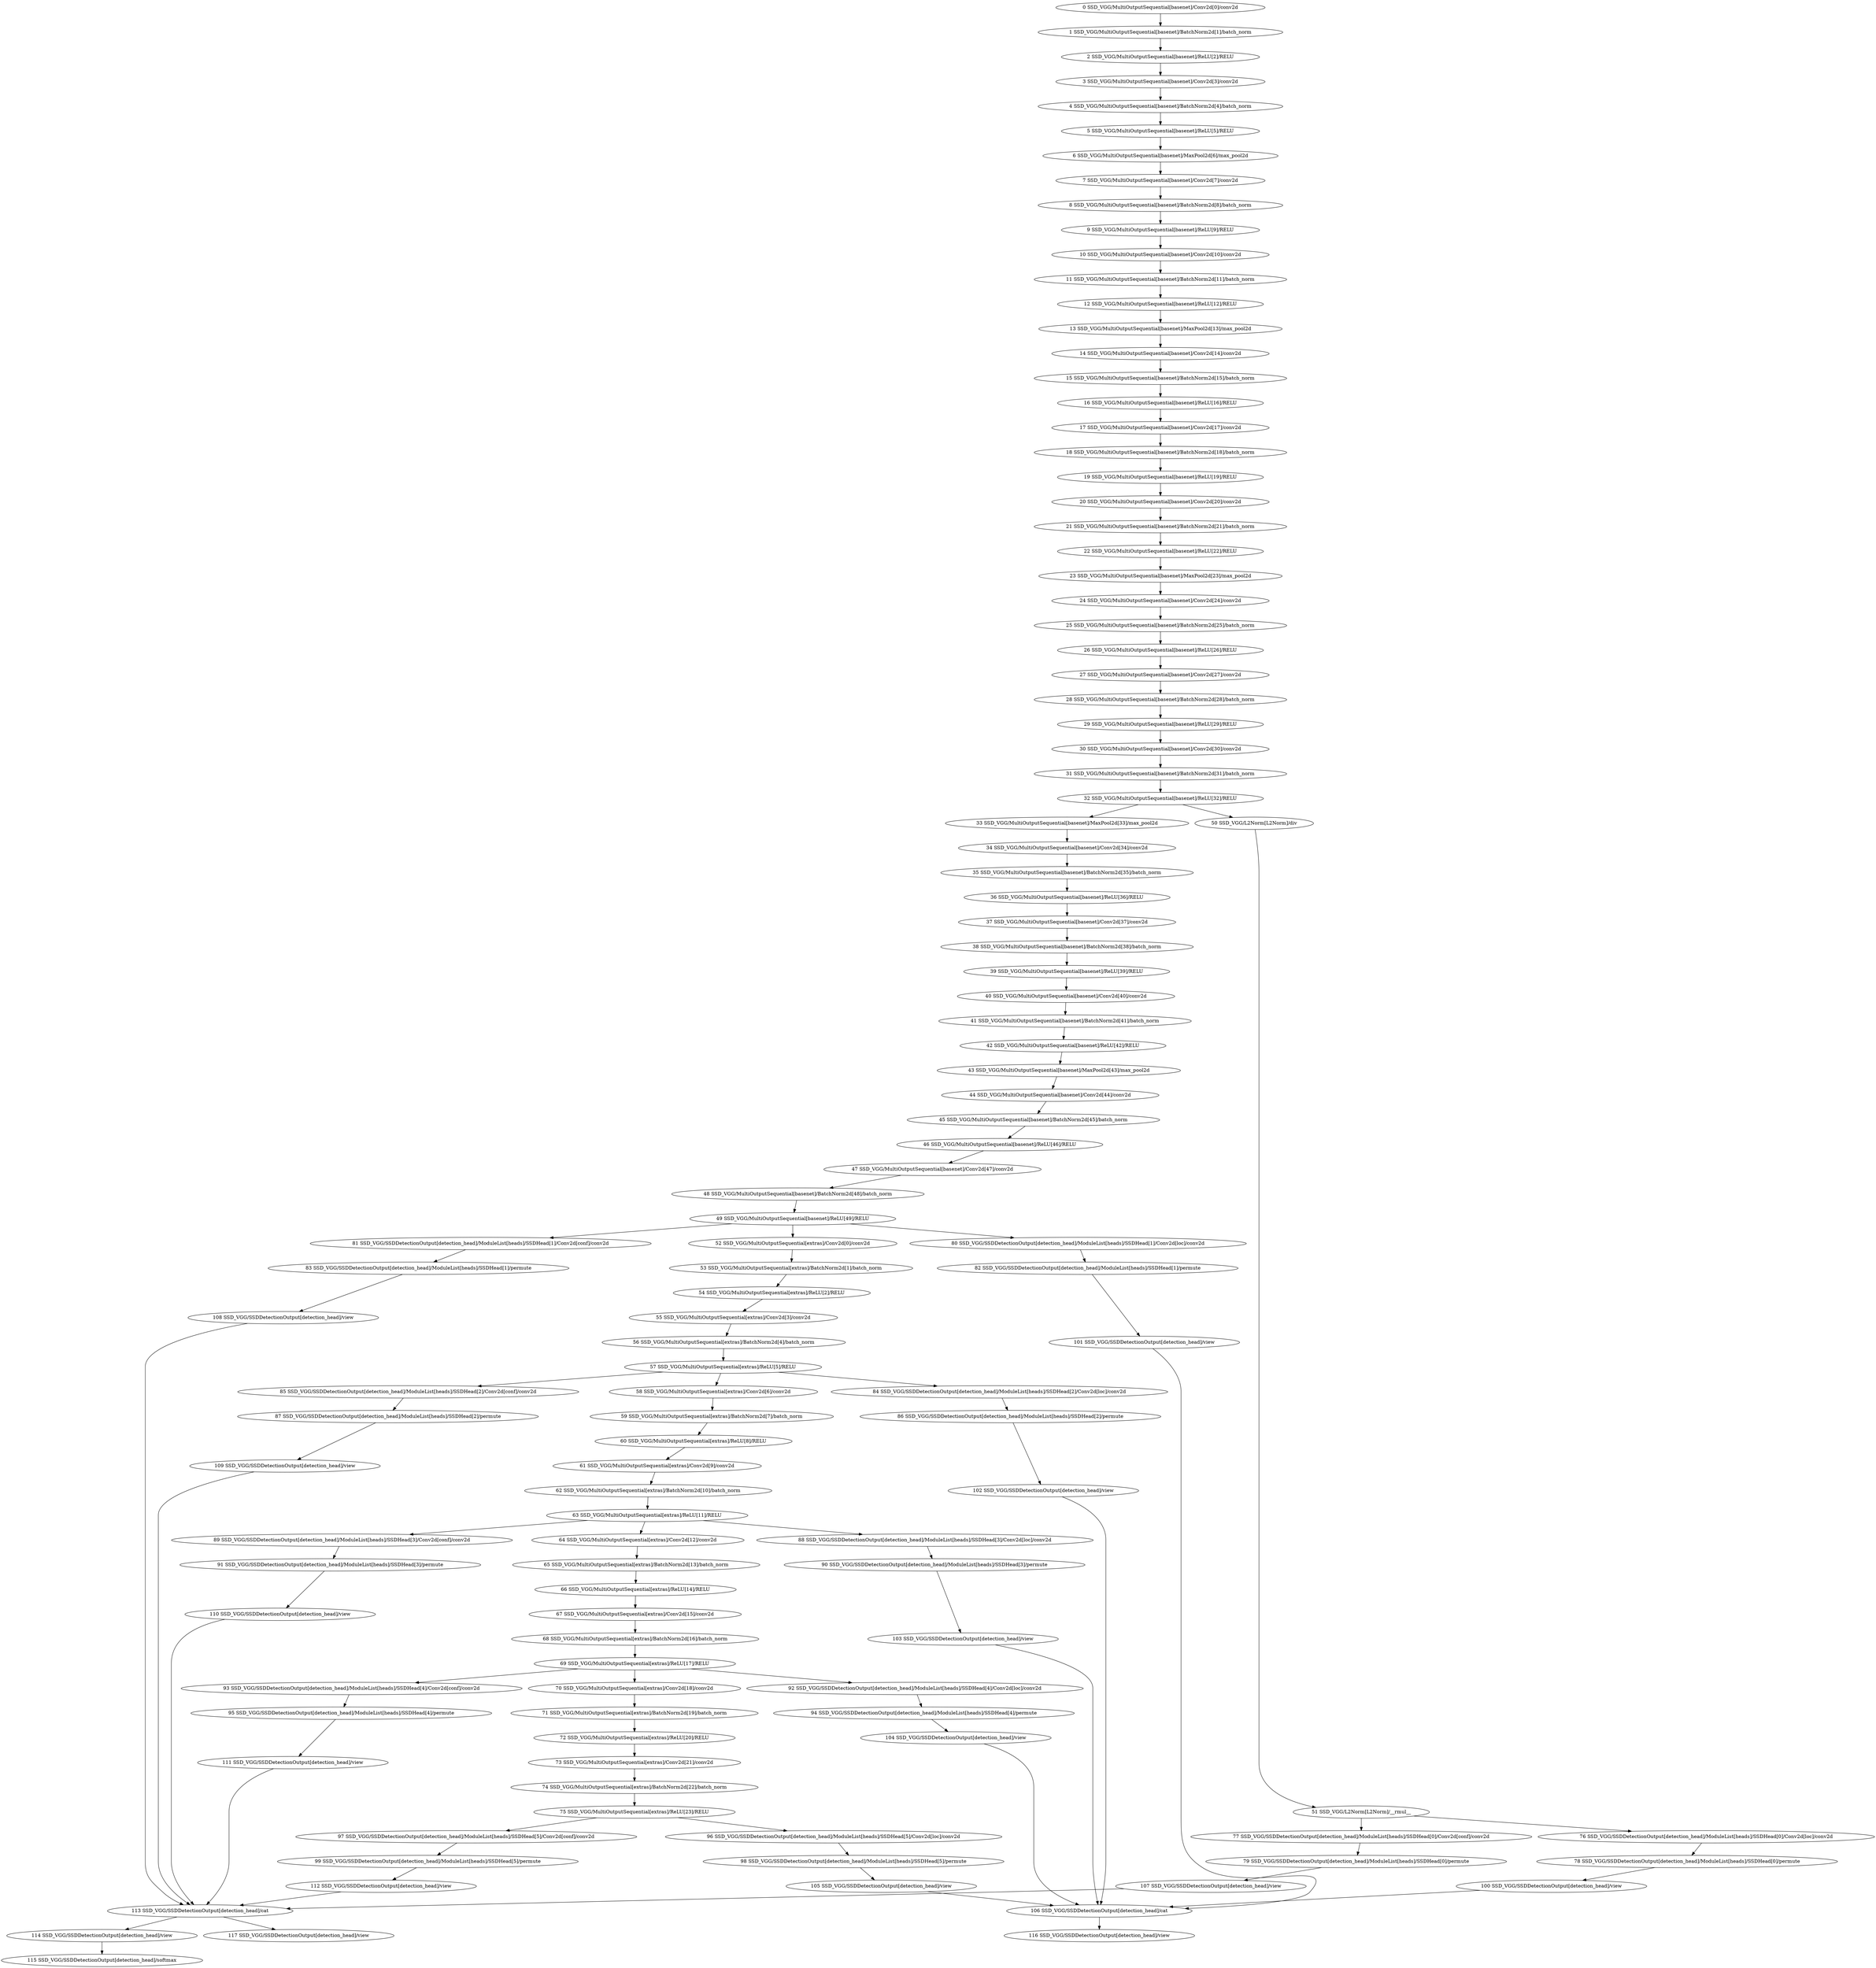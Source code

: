 strict digraph  {
"0 SSD_VGG/MultiOutputSequential[basenet]/Conv2d[0]/conv2d" [id=0, scope="SSD_VGG/MultiOutputSequential[basenet]/Conv2d[0]", type=conv2d];
"1 SSD_VGG/MultiOutputSequential[basenet]/BatchNorm2d[1]/batch_norm" [id=1, scope="SSD_VGG/MultiOutputSequential[basenet]/BatchNorm2d[1]", type=batch_norm];
"2 SSD_VGG/MultiOutputSequential[basenet]/ReLU[2]/RELU" [id=2, scope="SSD_VGG/MultiOutputSequential[basenet]/ReLU[2]", type=RELU];
"3 SSD_VGG/MultiOutputSequential[basenet]/Conv2d[3]/conv2d" [id=3, scope="SSD_VGG/MultiOutputSequential[basenet]/Conv2d[3]", type=conv2d];
"4 SSD_VGG/MultiOutputSequential[basenet]/BatchNorm2d[4]/batch_norm" [id=4, scope="SSD_VGG/MultiOutputSequential[basenet]/BatchNorm2d[4]", type=batch_norm];
"5 SSD_VGG/MultiOutputSequential[basenet]/ReLU[5]/RELU" [id=5, scope="SSD_VGG/MultiOutputSequential[basenet]/ReLU[5]", type=RELU];
"6 SSD_VGG/MultiOutputSequential[basenet]/MaxPool2d[6]/max_pool2d" [id=6, scope="SSD_VGG/MultiOutputSequential[basenet]/MaxPool2d[6]", type=max_pool2d];
"7 SSD_VGG/MultiOutputSequential[basenet]/Conv2d[7]/conv2d" [id=7, scope="SSD_VGG/MultiOutputSequential[basenet]/Conv2d[7]", type=conv2d];
"8 SSD_VGG/MultiOutputSequential[basenet]/BatchNorm2d[8]/batch_norm" [id=8, scope="SSD_VGG/MultiOutputSequential[basenet]/BatchNorm2d[8]", type=batch_norm];
"9 SSD_VGG/MultiOutputSequential[basenet]/ReLU[9]/RELU" [id=9, scope="SSD_VGG/MultiOutputSequential[basenet]/ReLU[9]", type=RELU];
"10 SSD_VGG/MultiOutputSequential[basenet]/Conv2d[10]/conv2d" [id=10, scope="SSD_VGG/MultiOutputSequential[basenet]/Conv2d[10]", type=conv2d];
"11 SSD_VGG/MultiOutputSequential[basenet]/BatchNorm2d[11]/batch_norm" [id=11, scope="SSD_VGG/MultiOutputSequential[basenet]/BatchNorm2d[11]", type=batch_norm];
"12 SSD_VGG/MultiOutputSequential[basenet]/ReLU[12]/RELU" [id=12, scope="SSD_VGG/MultiOutputSequential[basenet]/ReLU[12]", type=RELU];
"13 SSD_VGG/MultiOutputSequential[basenet]/MaxPool2d[13]/max_pool2d" [id=13, scope="SSD_VGG/MultiOutputSequential[basenet]/MaxPool2d[13]", type=max_pool2d];
"14 SSD_VGG/MultiOutputSequential[basenet]/Conv2d[14]/conv2d" [id=14, scope="SSD_VGG/MultiOutputSequential[basenet]/Conv2d[14]", type=conv2d];
"15 SSD_VGG/MultiOutputSequential[basenet]/BatchNorm2d[15]/batch_norm" [id=15, scope="SSD_VGG/MultiOutputSequential[basenet]/BatchNorm2d[15]", type=batch_norm];
"16 SSD_VGG/MultiOutputSequential[basenet]/ReLU[16]/RELU" [id=16, scope="SSD_VGG/MultiOutputSequential[basenet]/ReLU[16]", type=RELU];
"17 SSD_VGG/MultiOutputSequential[basenet]/Conv2d[17]/conv2d" [id=17, scope="SSD_VGG/MultiOutputSequential[basenet]/Conv2d[17]", type=conv2d];
"18 SSD_VGG/MultiOutputSequential[basenet]/BatchNorm2d[18]/batch_norm" [id=18, scope="SSD_VGG/MultiOutputSequential[basenet]/BatchNorm2d[18]", type=batch_norm];
"19 SSD_VGG/MultiOutputSequential[basenet]/ReLU[19]/RELU" [id=19, scope="SSD_VGG/MultiOutputSequential[basenet]/ReLU[19]", type=RELU];
"20 SSD_VGG/MultiOutputSequential[basenet]/Conv2d[20]/conv2d" [id=20, scope="SSD_VGG/MultiOutputSequential[basenet]/Conv2d[20]", type=conv2d];
"21 SSD_VGG/MultiOutputSequential[basenet]/BatchNorm2d[21]/batch_norm" [id=21, scope="SSD_VGG/MultiOutputSequential[basenet]/BatchNorm2d[21]", type=batch_norm];
"22 SSD_VGG/MultiOutputSequential[basenet]/ReLU[22]/RELU" [id=22, scope="SSD_VGG/MultiOutputSequential[basenet]/ReLU[22]", type=RELU];
"23 SSD_VGG/MultiOutputSequential[basenet]/MaxPool2d[23]/max_pool2d" [id=23, scope="SSD_VGG/MultiOutputSequential[basenet]/MaxPool2d[23]", type=max_pool2d];
"24 SSD_VGG/MultiOutputSequential[basenet]/Conv2d[24]/conv2d" [id=24, scope="SSD_VGG/MultiOutputSequential[basenet]/Conv2d[24]", type=conv2d];
"25 SSD_VGG/MultiOutputSequential[basenet]/BatchNorm2d[25]/batch_norm" [id=25, scope="SSD_VGG/MultiOutputSequential[basenet]/BatchNorm2d[25]", type=batch_norm];
"26 SSD_VGG/MultiOutputSequential[basenet]/ReLU[26]/RELU" [id=26, scope="SSD_VGG/MultiOutputSequential[basenet]/ReLU[26]", type=RELU];
"27 SSD_VGG/MultiOutputSequential[basenet]/Conv2d[27]/conv2d" [id=27, scope="SSD_VGG/MultiOutputSequential[basenet]/Conv2d[27]", type=conv2d];
"28 SSD_VGG/MultiOutputSequential[basenet]/BatchNorm2d[28]/batch_norm" [id=28, scope="SSD_VGG/MultiOutputSequential[basenet]/BatchNorm2d[28]", type=batch_norm];
"29 SSD_VGG/MultiOutputSequential[basenet]/ReLU[29]/RELU" [id=29, scope="SSD_VGG/MultiOutputSequential[basenet]/ReLU[29]", type=RELU];
"30 SSD_VGG/MultiOutputSequential[basenet]/Conv2d[30]/conv2d" [id=30, scope="SSD_VGG/MultiOutputSequential[basenet]/Conv2d[30]", type=conv2d];
"31 SSD_VGG/MultiOutputSequential[basenet]/BatchNorm2d[31]/batch_norm" [id=31, scope="SSD_VGG/MultiOutputSequential[basenet]/BatchNorm2d[31]", type=batch_norm];
"32 SSD_VGG/MultiOutputSequential[basenet]/ReLU[32]/RELU" [id=32, scope="SSD_VGG/MultiOutputSequential[basenet]/ReLU[32]", type=RELU];
"33 SSD_VGG/MultiOutputSequential[basenet]/MaxPool2d[33]/max_pool2d" [id=33, scope="SSD_VGG/MultiOutputSequential[basenet]/MaxPool2d[33]", type=max_pool2d];
"34 SSD_VGG/MultiOutputSequential[basenet]/Conv2d[34]/conv2d" [id=34, scope="SSD_VGG/MultiOutputSequential[basenet]/Conv2d[34]", type=conv2d];
"35 SSD_VGG/MultiOutputSequential[basenet]/BatchNorm2d[35]/batch_norm" [id=35, scope="SSD_VGG/MultiOutputSequential[basenet]/BatchNorm2d[35]", type=batch_norm];
"36 SSD_VGG/MultiOutputSequential[basenet]/ReLU[36]/RELU" [id=36, scope="SSD_VGG/MultiOutputSequential[basenet]/ReLU[36]", type=RELU];
"37 SSD_VGG/MultiOutputSequential[basenet]/Conv2d[37]/conv2d" [id=37, scope="SSD_VGG/MultiOutputSequential[basenet]/Conv2d[37]", type=conv2d];
"38 SSD_VGG/MultiOutputSequential[basenet]/BatchNorm2d[38]/batch_norm" [id=38, scope="SSD_VGG/MultiOutputSequential[basenet]/BatchNorm2d[38]", type=batch_norm];
"39 SSD_VGG/MultiOutputSequential[basenet]/ReLU[39]/RELU" [id=39, scope="SSD_VGG/MultiOutputSequential[basenet]/ReLU[39]", type=RELU];
"40 SSD_VGG/MultiOutputSequential[basenet]/Conv2d[40]/conv2d" [id=40, scope="SSD_VGG/MultiOutputSequential[basenet]/Conv2d[40]", type=conv2d];
"41 SSD_VGG/MultiOutputSequential[basenet]/BatchNorm2d[41]/batch_norm" [id=41, scope="SSD_VGG/MultiOutputSequential[basenet]/BatchNorm2d[41]", type=batch_norm];
"42 SSD_VGG/MultiOutputSequential[basenet]/ReLU[42]/RELU" [id=42, scope="SSD_VGG/MultiOutputSequential[basenet]/ReLU[42]", type=RELU];
"43 SSD_VGG/MultiOutputSequential[basenet]/MaxPool2d[43]/max_pool2d" [id=43, scope="SSD_VGG/MultiOutputSequential[basenet]/MaxPool2d[43]", type=max_pool2d];
"44 SSD_VGG/MultiOutputSequential[basenet]/Conv2d[44]/conv2d" [id=44, scope="SSD_VGG/MultiOutputSequential[basenet]/Conv2d[44]", type=conv2d];
"45 SSD_VGG/MultiOutputSequential[basenet]/BatchNorm2d[45]/batch_norm" [id=45, scope="SSD_VGG/MultiOutputSequential[basenet]/BatchNorm2d[45]", type=batch_norm];
"46 SSD_VGG/MultiOutputSequential[basenet]/ReLU[46]/RELU" [id=46, scope="SSD_VGG/MultiOutputSequential[basenet]/ReLU[46]", type=RELU];
"47 SSD_VGG/MultiOutputSequential[basenet]/Conv2d[47]/conv2d" [id=47, scope="SSD_VGG/MultiOutputSequential[basenet]/Conv2d[47]", type=conv2d];
"48 SSD_VGG/MultiOutputSequential[basenet]/BatchNorm2d[48]/batch_norm" [id=48, scope="SSD_VGG/MultiOutputSequential[basenet]/BatchNorm2d[48]", type=batch_norm];
"49 SSD_VGG/MultiOutputSequential[basenet]/ReLU[49]/RELU" [id=49, scope="SSD_VGG/MultiOutputSequential[basenet]/ReLU[49]", type=RELU];
"50 SSD_VGG/L2Norm[L2Norm]/div" [id=50, scope="SSD_VGG/L2Norm[L2Norm]", type=div];
"51 SSD_VGG/L2Norm[L2Norm]/__rmul__" [id=51, scope="SSD_VGG/L2Norm[L2Norm]", type=__rmul__];
"52 SSD_VGG/MultiOutputSequential[extras]/Conv2d[0]/conv2d" [id=52, scope="SSD_VGG/MultiOutputSequential[extras]/Conv2d[0]", type=conv2d];
"53 SSD_VGG/MultiOutputSequential[extras]/BatchNorm2d[1]/batch_norm" [id=53, scope="SSD_VGG/MultiOutputSequential[extras]/BatchNorm2d[1]", type=batch_norm];
"54 SSD_VGG/MultiOutputSequential[extras]/ReLU[2]/RELU" [id=54, scope="SSD_VGG/MultiOutputSequential[extras]/ReLU[2]", type=RELU];
"55 SSD_VGG/MultiOutputSequential[extras]/Conv2d[3]/conv2d" [id=55, scope="SSD_VGG/MultiOutputSequential[extras]/Conv2d[3]", type=conv2d];
"56 SSD_VGG/MultiOutputSequential[extras]/BatchNorm2d[4]/batch_norm" [id=56, scope="SSD_VGG/MultiOutputSequential[extras]/BatchNorm2d[4]", type=batch_norm];
"57 SSD_VGG/MultiOutputSequential[extras]/ReLU[5]/RELU" [id=57, scope="SSD_VGG/MultiOutputSequential[extras]/ReLU[5]", type=RELU];
"58 SSD_VGG/MultiOutputSequential[extras]/Conv2d[6]/conv2d" [id=58, scope="SSD_VGG/MultiOutputSequential[extras]/Conv2d[6]", type=conv2d];
"59 SSD_VGG/MultiOutputSequential[extras]/BatchNorm2d[7]/batch_norm" [id=59, scope="SSD_VGG/MultiOutputSequential[extras]/BatchNorm2d[7]", type=batch_norm];
"60 SSD_VGG/MultiOutputSequential[extras]/ReLU[8]/RELU" [id=60, scope="SSD_VGG/MultiOutputSequential[extras]/ReLU[8]", type=RELU];
"61 SSD_VGG/MultiOutputSequential[extras]/Conv2d[9]/conv2d" [id=61, scope="SSD_VGG/MultiOutputSequential[extras]/Conv2d[9]", type=conv2d];
"62 SSD_VGG/MultiOutputSequential[extras]/BatchNorm2d[10]/batch_norm" [id=62, scope="SSD_VGG/MultiOutputSequential[extras]/BatchNorm2d[10]", type=batch_norm];
"63 SSD_VGG/MultiOutputSequential[extras]/ReLU[11]/RELU" [id=63, scope="SSD_VGG/MultiOutputSequential[extras]/ReLU[11]", type=RELU];
"64 SSD_VGG/MultiOutputSequential[extras]/Conv2d[12]/conv2d" [id=64, scope="SSD_VGG/MultiOutputSequential[extras]/Conv2d[12]", type=conv2d];
"65 SSD_VGG/MultiOutputSequential[extras]/BatchNorm2d[13]/batch_norm" [id=65, scope="SSD_VGG/MultiOutputSequential[extras]/BatchNorm2d[13]", type=batch_norm];
"66 SSD_VGG/MultiOutputSequential[extras]/ReLU[14]/RELU" [id=66, scope="SSD_VGG/MultiOutputSequential[extras]/ReLU[14]", type=RELU];
"67 SSD_VGG/MultiOutputSequential[extras]/Conv2d[15]/conv2d" [id=67, scope="SSD_VGG/MultiOutputSequential[extras]/Conv2d[15]", type=conv2d];
"68 SSD_VGG/MultiOutputSequential[extras]/BatchNorm2d[16]/batch_norm" [id=68, scope="SSD_VGG/MultiOutputSequential[extras]/BatchNorm2d[16]", type=batch_norm];
"69 SSD_VGG/MultiOutputSequential[extras]/ReLU[17]/RELU" [id=69, scope="SSD_VGG/MultiOutputSequential[extras]/ReLU[17]", type=RELU];
"70 SSD_VGG/MultiOutputSequential[extras]/Conv2d[18]/conv2d" [id=70, scope="SSD_VGG/MultiOutputSequential[extras]/Conv2d[18]", type=conv2d];
"71 SSD_VGG/MultiOutputSequential[extras]/BatchNorm2d[19]/batch_norm" [id=71, scope="SSD_VGG/MultiOutputSequential[extras]/BatchNorm2d[19]", type=batch_norm];
"72 SSD_VGG/MultiOutputSequential[extras]/ReLU[20]/RELU" [id=72, scope="SSD_VGG/MultiOutputSequential[extras]/ReLU[20]", type=RELU];
"73 SSD_VGG/MultiOutputSequential[extras]/Conv2d[21]/conv2d" [id=73, scope="SSD_VGG/MultiOutputSequential[extras]/Conv2d[21]", type=conv2d];
"74 SSD_VGG/MultiOutputSequential[extras]/BatchNorm2d[22]/batch_norm" [id=74, scope="SSD_VGG/MultiOutputSequential[extras]/BatchNorm2d[22]", type=batch_norm];
"75 SSD_VGG/MultiOutputSequential[extras]/ReLU[23]/RELU" [id=75, scope="SSD_VGG/MultiOutputSequential[extras]/ReLU[23]", type=RELU];
"76 SSD_VGG/SSDDetectionOutput[detection_head]/ModuleList[heads]/SSDHead[0]/Conv2d[loc]/conv2d" [id=76, scope="SSD_VGG/SSDDetectionOutput[detection_head]/ModuleList[heads]/SSDHead[0]/Conv2d[loc]", type=conv2d];
"77 SSD_VGG/SSDDetectionOutput[detection_head]/ModuleList[heads]/SSDHead[0]/Conv2d[conf]/conv2d" [id=77, scope="SSD_VGG/SSDDetectionOutput[detection_head]/ModuleList[heads]/SSDHead[0]/Conv2d[conf]", type=conv2d];
"78 SSD_VGG/SSDDetectionOutput[detection_head]/ModuleList[heads]/SSDHead[0]/permute" [id=78, scope="SSD_VGG/SSDDetectionOutput[detection_head]/ModuleList[heads]/SSDHead[0]", type=permute];
"79 SSD_VGG/SSDDetectionOutput[detection_head]/ModuleList[heads]/SSDHead[0]/permute" [id=79, scope="SSD_VGG/SSDDetectionOutput[detection_head]/ModuleList[heads]/SSDHead[0]", type=permute];
"80 SSD_VGG/SSDDetectionOutput[detection_head]/ModuleList[heads]/SSDHead[1]/Conv2d[loc]/conv2d" [id=80, scope="SSD_VGG/SSDDetectionOutput[detection_head]/ModuleList[heads]/SSDHead[1]/Conv2d[loc]", type=conv2d];
"81 SSD_VGG/SSDDetectionOutput[detection_head]/ModuleList[heads]/SSDHead[1]/Conv2d[conf]/conv2d" [id=81, scope="SSD_VGG/SSDDetectionOutput[detection_head]/ModuleList[heads]/SSDHead[1]/Conv2d[conf]", type=conv2d];
"82 SSD_VGG/SSDDetectionOutput[detection_head]/ModuleList[heads]/SSDHead[1]/permute" [id=82, scope="SSD_VGG/SSDDetectionOutput[detection_head]/ModuleList[heads]/SSDHead[1]", type=permute];
"83 SSD_VGG/SSDDetectionOutput[detection_head]/ModuleList[heads]/SSDHead[1]/permute" [id=83, scope="SSD_VGG/SSDDetectionOutput[detection_head]/ModuleList[heads]/SSDHead[1]", type=permute];
"84 SSD_VGG/SSDDetectionOutput[detection_head]/ModuleList[heads]/SSDHead[2]/Conv2d[loc]/conv2d" [id=84, scope="SSD_VGG/SSDDetectionOutput[detection_head]/ModuleList[heads]/SSDHead[2]/Conv2d[loc]", type=conv2d];
"85 SSD_VGG/SSDDetectionOutput[detection_head]/ModuleList[heads]/SSDHead[2]/Conv2d[conf]/conv2d" [id=85, scope="SSD_VGG/SSDDetectionOutput[detection_head]/ModuleList[heads]/SSDHead[2]/Conv2d[conf]", type=conv2d];
"86 SSD_VGG/SSDDetectionOutput[detection_head]/ModuleList[heads]/SSDHead[2]/permute" [id=86, scope="SSD_VGG/SSDDetectionOutput[detection_head]/ModuleList[heads]/SSDHead[2]", type=permute];
"87 SSD_VGG/SSDDetectionOutput[detection_head]/ModuleList[heads]/SSDHead[2]/permute" [id=87, scope="SSD_VGG/SSDDetectionOutput[detection_head]/ModuleList[heads]/SSDHead[2]", type=permute];
"88 SSD_VGG/SSDDetectionOutput[detection_head]/ModuleList[heads]/SSDHead[3]/Conv2d[loc]/conv2d" [id=88, scope="SSD_VGG/SSDDetectionOutput[detection_head]/ModuleList[heads]/SSDHead[3]/Conv2d[loc]", type=conv2d];
"89 SSD_VGG/SSDDetectionOutput[detection_head]/ModuleList[heads]/SSDHead[3]/Conv2d[conf]/conv2d" [id=89, scope="SSD_VGG/SSDDetectionOutput[detection_head]/ModuleList[heads]/SSDHead[3]/Conv2d[conf]", type=conv2d];
"90 SSD_VGG/SSDDetectionOutput[detection_head]/ModuleList[heads]/SSDHead[3]/permute" [id=90, scope="SSD_VGG/SSDDetectionOutput[detection_head]/ModuleList[heads]/SSDHead[3]", type=permute];
"91 SSD_VGG/SSDDetectionOutput[detection_head]/ModuleList[heads]/SSDHead[3]/permute" [id=91, scope="SSD_VGG/SSDDetectionOutput[detection_head]/ModuleList[heads]/SSDHead[3]", type=permute];
"92 SSD_VGG/SSDDetectionOutput[detection_head]/ModuleList[heads]/SSDHead[4]/Conv2d[loc]/conv2d" [id=92, scope="SSD_VGG/SSDDetectionOutput[detection_head]/ModuleList[heads]/SSDHead[4]/Conv2d[loc]", type=conv2d];
"93 SSD_VGG/SSDDetectionOutput[detection_head]/ModuleList[heads]/SSDHead[4]/Conv2d[conf]/conv2d" [id=93, scope="SSD_VGG/SSDDetectionOutput[detection_head]/ModuleList[heads]/SSDHead[4]/Conv2d[conf]", type=conv2d];
"94 SSD_VGG/SSDDetectionOutput[detection_head]/ModuleList[heads]/SSDHead[4]/permute" [id=94, scope="SSD_VGG/SSDDetectionOutput[detection_head]/ModuleList[heads]/SSDHead[4]", type=permute];
"95 SSD_VGG/SSDDetectionOutput[detection_head]/ModuleList[heads]/SSDHead[4]/permute" [id=95, scope="SSD_VGG/SSDDetectionOutput[detection_head]/ModuleList[heads]/SSDHead[4]", type=permute];
"96 SSD_VGG/SSDDetectionOutput[detection_head]/ModuleList[heads]/SSDHead[5]/Conv2d[loc]/conv2d" [id=96, scope="SSD_VGG/SSDDetectionOutput[detection_head]/ModuleList[heads]/SSDHead[5]/Conv2d[loc]", type=conv2d];
"97 SSD_VGG/SSDDetectionOutput[detection_head]/ModuleList[heads]/SSDHead[5]/Conv2d[conf]/conv2d" [id=97, scope="SSD_VGG/SSDDetectionOutput[detection_head]/ModuleList[heads]/SSDHead[5]/Conv2d[conf]", type=conv2d];
"98 SSD_VGG/SSDDetectionOutput[detection_head]/ModuleList[heads]/SSDHead[5]/permute" [id=98, scope="SSD_VGG/SSDDetectionOutput[detection_head]/ModuleList[heads]/SSDHead[5]", type=permute];
"99 SSD_VGG/SSDDetectionOutput[detection_head]/ModuleList[heads]/SSDHead[5]/permute" [id=99, scope="SSD_VGG/SSDDetectionOutput[detection_head]/ModuleList[heads]/SSDHead[5]", type=permute];
"100 SSD_VGG/SSDDetectionOutput[detection_head]/view" [id=100, scope="SSD_VGG/SSDDetectionOutput[detection_head]", type=view];
"101 SSD_VGG/SSDDetectionOutput[detection_head]/view" [id=101, scope="SSD_VGG/SSDDetectionOutput[detection_head]", type=view];
"102 SSD_VGG/SSDDetectionOutput[detection_head]/view" [id=102, scope="SSD_VGG/SSDDetectionOutput[detection_head]", type=view];
"103 SSD_VGG/SSDDetectionOutput[detection_head]/view" [id=103, scope="SSD_VGG/SSDDetectionOutput[detection_head]", type=view];
"104 SSD_VGG/SSDDetectionOutput[detection_head]/view" [id=104, scope="SSD_VGG/SSDDetectionOutput[detection_head]", type=view];
"105 SSD_VGG/SSDDetectionOutput[detection_head]/view" [id=105, scope="SSD_VGG/SSDDetectionOutput[detection_head]", type=view];
"106 SSD_VGG/SSDDetectionOutput[detection_head]/cat" [id=106, scope="SSD_VGG/SSDDetectionOutput[detection_head]", type=cat];
"107 SSD_VGG/SSDDetectionOutput[detection_head]/view" [id=107, scope="SSD_VGG/SSDDetectionOutput[detection_head]", type=view];
"108 SSD_VGG/SSDDetectionOutput[detection_head]/view" [id=108, scope="SSD_VGG/SSDDetectionOutput[detection_head]", type=view];
"109 SSD_VGG/SSDDetectionOutput[detection_head]/view" [id=109, scope="SSD_VGG/SSDDetectionOutput[detection_head]", type=view];
"110 SSD_VGG/SSDDetectionOutput[detection_head]/view" [id=110, scope="SSD_VGG/SSDDetectionOutput[detection_head]", type=view];
"111 SSD_VGG/SSDDetectionOutput[detection_head]/view" [id=111, scope="SSD_VGG/SSDDetectionOutput[detection_head]", type=view];
"112 SSD_VGG/SSDDetectionOutput[detection_head]/view" [id=112, scope="SSD_VGG/SSDDetectionOutput[detection_head]", type=view];
"113 SSD_VGG/SSDDetectionOutput[detection_head]/cat" [id=113, scope="SSD_VGG/SSDDetectionOutput[detection_head]", type=cat];
"114 SSD_VGG/SSDDetectionOutput[detection_head]/view" [id=114, scope="SSD_VGG/SSDDetectionOutput[detection_head]", type=view];
"115 SSD_VGG/SSDDetectionOutput[detection_head]/softmax" [id=115, scope="SSD_VGG/SSDDetectionOutput[detection_head]", type=softmax];
"116 SSD_VGG/SSDDetectionOutput[detection_head]/view" [id=116, scope="SSD_VGG/SSDDetectionOutput[detection_head]", type=view];
"117 SSD_VGG/SSDDetectionOutput[detection_head]/view" [id=117, scope="SSD_VGG/SSDDetectionOutput[detection_head]", type=view];
"0 SSD_VGG/MultiOutputSequential[basenet]/Conv2d[0]/conv2d" -> "1 SSD_VGG/MultiOutputSequential[basenet]/BatchNorm2d[1]/batch_norm";
"1 SSD_VGG/MultiOutputSequential[basenet]/BatchNorm2d[1]/batch_norm" -> "2 SSD_VGG/MultiOutputSequential[basenet]/ReLU[2]/RELU";
"2 SSD_VGG/MultiOutputSequential[basenet]/ReLU[2]/RELU" -> "3 SSD_VGG/MultiOutputSequential[basenet]/Conv2d[3]/conv2d";
"3 SSD_VGG/MultiOutputSequential[basenet]/Conv2d[3]/conv2d" -> "4 SSD_VGG/MultiOutputSequential[basenet]/BatchNorm2d[4]/batch_norm";
"4 SSD_VGG/MultiOutputSequential[basenet]/BatchNorm2d[4]/batch_norm" -> "5 SSD_VGG/MultiOutputSequential[basenet]/ReLU[5]/RELU";
"5 SSD_VGG/MultiOutputSequential[basenet]/ReLU[5]/RELU" -> "6 SSD_VGG/MultiOutputSequential[basenet]/MaxPool2d[6]/max_pool2d";
"6 SSD_VGG/MultiOutputSequential[basenet]/MaxPool2d[6]/max_pool2d" -> "7 SSD_VGG/MultiOutputSequential[basenet]/Conv2d[7]/conv2d";
"7 SSD_VGG/MultiOutputSequential[basenet]/Conv2d[7]/conv2d" -> "8 SSD_VGG/MultiOutputSequential[basenet]/BatchNorm2d[8]/batch_norm";
"8 SSD_VGG/MultiOutputSequential[basenet]/BatchNorm2d[8]/batch_norm" -> "9 SSD_VGG/MultiOutputSequential[basenet]/ReLU[9]/RELU";
"9 SSD_VGG/MultiOutputSequential[basenet]/ReLU[9]/RELU" -> "10 SSD_VGG/MultiOutputSequential[basenet]/Conv2d[10]/conv2d";
"10 SSD_VGG/MultiOutputSequential[basenet]/Conv2d[10]/conv2d" -> "11 SSD_VGG/MultiOutputSequential[basenet]/BatchNorm2d[11]/batch_norm";
"11 SSD_VGG/MultiOutputSequential[basenet]/BatchNorm2d[11]/batch_norm" -> "12 SSD_VGG/MultiOutputSequential[basenet]/ReLU[12]/RELU";
"12 SSD_VGG/MultiOutputSequential[basenet]/ReLU[12]/RELU" -> "13 SSD_VGG/MultiOutputSequential[basenet]/MaxPool2d[13]/max_pool2d";
"13 SSD_VGG/MultiOutputSequential[basenet]/MaxPool2d[13]/max_pool2d" -> "14 SSD_VGG/MultiOutputSequential[basenet]/Conv2d[14]/conv2d";
"14 SSD_VGG/MultiOutputSequential[basenet]/Conv2d[14]/conv2d" -> "15 SSD_VGG/MultiOutputSequential[basenet]/BatchNorm2d[15]/batch_norm";
"15 SSD_VGG/MultiOutputSequential[basenet]/BatchNorm2d[15]/batch_norm" -> "16 SSD_VGG/MultiOutputSequential[basenet]/ReLU[16]/RELU";
"16 SSD_VGG/MultiOutputSequential[basenet]/ReLU[16]/RELU" -> "17 SSD_VGG/MultiOutputSequential[basenet]/Conv2d[17]/conv2d";
"17 SSD_VGG/MultiOutputSequential[basenet]/Conv2d[17]/conv2d" -> "18 SSD_VGG/MultiOutputSequential[basenet]/BatchNorm2d[18]/batch_norm";
"18 SSD_VGG/MultiOutputSequential[basenet]/BatchNorm2d[18]/batch_norm" -> "19 SSD_VGG/MultiOutputSequential[basenet]/ReLU[19]/RELU";
"19 SSD_VGG/MultiOutputSequential[basenet]/ReLU[19]/RELU" -> "20 SSD_VGG/MultiOutputSequential[basenet]/Conv2d[20]/conv2d";
"20 SSD_VGG/MultiOutputSequential[basenet]/Conv2d[20]/conv2d" -> "21 SSD_VGG/MultiOutputSequential[basenet]/BatchNorm2d[21]/batch_norm";
"21 SSD_VGG/MultiOutputSequential[basenet]/BatchNorm2d[21]/batch_norm" -> "22 SSD_VGG/MultiOutputSequential[basenet]/ReLU[22]/RELU";
"22 SSD_VGG/MultiOutputSequential[basenet]/ReLU[22]/RELU" -> "23 SSD_VGG/MultiOutputSequential[basenet]/MaxPool2d[23]/max_pool2d";
"23 SSD_VGG/MultiOutputSequential[basenet]/MaxPool2d[23]/max_pool2d" -> "24 SSD_VGG/MultiOutputSequential[basenet]/Conv2d[24]/conv2d";
"24 SSD_VGG/MultiOutputSequential[basenet]/Conv2d[24]/conv2d" -> "25 SSD_VGG/MultiOutputSequential[basenet]/BatchNorm2d[25]/batch_norm";
"25 SSD_VGG/MultiOutputSequential[basenet]/BatchNorm2d[25]/batch_norm" -> "26 SSD_VGG/MultiOutputSequential[basenet]/ReLU[26]/RELU";
"26 SSD_VGG/MultiOutputSequential[basenet]/ReLU[26]/RELU" -> "27 SSD_VGG/MultiOutputSequential[basenet]/Conv2d[27]/conv2d";
"27 SSD_VGG/MultiOutputSequential[basenet]/Conv2d[27]/conv2d" -> "28 SSD_VGG/MultiOutputSequential[basenet]/BatchNorm2d[28]/batch_norm";
"28 SSD_VGG/MultiOutputSequential[basenet]/BatchNorm2d[28]/batch_norm" -> "29 SSD_VGG/MultiOutputSequential[basenet]/ReLU[29]/RELU";
"29 SSD_VGG/MultiOutputSequential[basenet]/ReLU[29]/RELU" -> "30 SSD_VGG/MultiOutputSequential[basenet]/Conv2d[30]/conv2d";
"30 SSD_VGG/MultiOutputSequential[basenet]/Conv2d[30]/conv2d" -> "31 SSD_VGG/MultiOutputSequential[basenet]/BatchNorm2d[31]/batch_norm";
"31 SSD_VGG/MultiOutputSequential[basenet]/BatchNorm2d[31]/batch_norm" -> "32 SSD_VGG/MultiOutputSequential[basenet]/ReLU[32]/RELU";
"32 SSD_VGG/MultiOutputSequential[basenet]/ReLU[32]/RELU" -> "33 SSD_VGG/MultiOutputSequential[basenet]/MaxPool2d[33]/max_pool2d";
"32 SSD_VGG/MultiOutputSequential[basenet]/ReLU[32]/RELU" -> "50 SSD_VGG/L2Norm[L2Norm]/div";
"33 SSD_VGG/MultiOutputSequential[basenet]/MaxPool2d[33]/max_pool2d" -> "34 SSD_VGG/MultiOutputSequential[basenet]/Conv2d[34]/conv2d";
"34 SSD_VGG/MultiOutputSequential[basenet]/Conv2d[34]/conv2d" -> "35 SSD_VGG/MultiOutputSequential[basenet]/BatchNorm2d[35]/batch_norm";
"35 SSD_VGG/MultiOutputSequential[basenet]/BatchNorm2d[35]/batch_norm" -> "36 SSD_VGG/MultiOutputSequential[basenet]/ReLU[36]/RELU";
"36 SSD_VGG/MultiOutputSequential[basenet]/ReLU[36]/RELU" -> "37 SSD_VGG/MultiOutputSequential[basenet]/Conv2d[37]/conv2d";
"37 SSD_VGG/MultiOutputSequential[basenet]/Conv2d[37]/conv2d" -> "38 SSD_VGG/MultiOutputSequential[basenet]/BatchNorm2d[38]/batch_norm";
"38 SSD_VGG/MultiOutputSequential[basenet]/BatchNorm2d[38]/batch_norm" -> "39 SSD_VGG/MultiOutputSequential[basenet]/ReLU[39]/RELU";
"39 SSD_VGG/MultiOutputSequential[basenet]/ReLU[39]/RELU" -> "40 SSD_VGG/MultiOutputSequential[basenet]/Conv2d[40]/conv2d";
"40 SSD_VGG/MultiOutputSequential[basenet]/Conv2d[40]/conv2d" -> "41 SSD_VGG/MultiOutputSequential[basenet]/BatchNorm2d[41]/batch_norm";
"41 SSD_VGG/MultiOutputSequential[basenet]/BatchNorm2d[41]/batch_norm" -> "42 SSD_VGG/MultiOutputSequential[basenet]/ReLU[42]/RELU";
"42 SSD_VGG/MultiOutputSequential[basenet]/ReLU[42]/RELU" -> "43 SSD_VGG/MultiOutputSequential[basenet]/MaxPool2d[43]/max_pool2d";
"43 SSD_VGG/MultiOutputSequential[basenet]/MaxPool2d[43]/max_pool2d" -> "44 SSD_VGG/MultiOutputSequential[basenet]/Conv2d[44]/conv2d";
"44 SSD_VGG/MultiOutputSequential[basenet]/Conv2d[44]/conv2d" -> "45 SSD_VGG/MultiOutputSequential[basenet]/BatchNorm2d[45]/batch_norm";
"45 SSD_VGG/MultiOutputSequential[basenet]/BatchNorm2d[45]/batch_norm" -> "46 SSD_VGG/MultiOutputSequential[basenet]/ReLU[46]/RELU";
"46 SSD_VGG/MultiOutputSequential[basenet]/ReLU[46]/RELU" -> "47 SSD_VGG/MultiOutputSequential[basenet]/Conv2d[47]/conv2d";
"47 SSD_VGG/MultiOutputSequential[basenet]/Conv2d[47]/conv2d" -> "48 SSD_VGG/MultiOutputSequential[basenet]/BatchNorm2d[48]/batch_norm";
"48 SSD_VGG/MultiOutputSequential[basenet]/BatchNorm2d[48]/batch_norm" -> "49 SSD_VGG/MultiOutputSequential[basenet]/ReLU[49]/RELU";
"49 SSD_VGG/MultiOutputSequential[basenet]/ReLU[49]/RELU" -> "52 SSD_VGG/MultiOutputSequential[extras]/Conv2d[0]/conv2d";
"49 SSD_VGG/MultiOutputSequential[basenet]/ReLU[49]/RELU" -> "80 SSD_VGG/SSDDetectionOutput[detection_head]/ModuleList[heads]/SSDHead[1]/Conv2d[loc]/conv2d";
"49 SSD_VGG/MultiOutputSequential[basenet]/ReLU[49]/RELU" -> "81 SSD_VGG/SSDDetectionOutput[detection_head]/ModuleList[heads]/SSDHead[1]/Conv2d[conf]/conv2d";
"50 SSD_VGG/L2Norm[L2Norm]/div" -> "51 SSD_VGG/L2Norm[L2Norm]/__rmul__";
"51 SSD_VGG/L2Norm[L2Norm]/__rmul__" -> "76 SSD_VGG/SSDDetectionOutput[detection_head]/ModuleList[heads]/SSDHead[0]/Conv2d[loc]/conv2d";
"51 SSD_VGG/L2Norm[L2Norm]/__rmul__" -> "77 SSD_VGG/SSDDetectionOutput[detection_head]/ModuleList[heads]/SSDHead[0]/Conv2d[conf]/conv2d";
"52 SSD_VGG/MultiOutputSequential[extras]/Conv2d[0]/conv2d" -> "53 SSD_VGG/MultiOutputSequential[extras]/BatchNorm2d[1]/batch_norm";
"53 SSD_VGG/MultiOutputSequential[extras]/BatchNorm2d[1]/batch_norm" -> "54 SSD_VGG/MultiOutputSequential[extras]/ReLU[2]/RELU";
"54 SSD_VGG/MultiOutputSequential[extras]/ReLU[2]/RELU" -> "55 SSD_VGG/MultiOutputSequential[extras]/Conv2d[3]/conv2d";
"55 SSD_VGG/MultiOutputSequential[extras]/Conv2d[3]/conv2d" -> "56 SSD_VGG/MultiOutputSequential[extras]/BatchNorm2d[4]/batch_norm";
"56 SSD_VGG/MultiOutputSequential[extras]/BatchNorm2d[4]/batch_norm" -> "57 SSD_VGG/MultiOutputSequential[extras]/ReLU[5]/RELU";
"57 SSD_VGG/MultiOutputSequential[extras]/ReLU[5]/RELU" -> "58 SSD_VGG/MultiOutputSequential[extras]/Conv2d[6]/conv2d";
"57 SSD_VGG/MultiOutputSequential[extras]/ReLU[5]/RELU" -> "84 SSD_VGG/SSDDetectionOutput[detection_head]/ModuleList[heads]/SSDHead[2]/Conv2d[loc]/conv2d";
"57 SSD_VGG/MultiOutputSequential[extras]/ReLU[5]/RELU" -> "85 SSD_VGG/SSDDetectionOutput[detection_head]/ModuleList[heads]/SSDHead[2]/Conv2d[conf]/conv2d";
"58 SSD_VGG/MultiOutputSequential[extras]/Conv2d[6]/conv2d" -> "59 SSD_VGG/MultiOutputSequential[extras]/BatchNorm2d[7]/batch_norm";
"59 SSD_VGG/MultiOutputSequential[extras]/BatchNorm2d[7]/batch_norm" -> "60 SSD_VGG/MultiOutputSequential[extras]/ReLU[8]/RELU";
"60 SSD_VGG/MultiOutputSequential[extras]/ReLU[8]/RELU" -> "61 SSD_VGG/MultiOutputSequential[extras]/Conv2d[9]/conv2d";
"61 SSD_VGG/MultiOutputSequential[extras]/Conv2d[9]/conv2d" -> "62 SSD_VGG/MultiOutputSequential[extras]/BatchNorm2d[10]/batch_norm";
"62 SSD_VGG/MultiOutputSequential[extras]/BatchNorm2d[10]/batch_norm" -> "63 SSD_VGG/MultiOutputSequential[extras]/ReLU[11]/RELU";
"63 SSD_VGG/MultiOutputSequential[extras]/ReLU[11]/RELU" -> "64 SSD_VGG/MultiOutputSequential[extras]/Conv2d[12]/conv2d";
"63 SSD_VGG/MultiOutputSequential[extras]/ReLU[11]/RELU" -> "88 SSD_VGG/SSDDetectionOutput[detection_head]/ModuleList[heads]/SSDHead[3]/Conv2d[loc]/conv2d";
"63 SSD_VGG/MultiOutputSequential[extras]/ReLU[11]/RELU" -> "89 SSD_VGG/SSDDetectionOutput[detection_head]/ModuleList[heads]/SSDHead[3]/Conv2d[conf]/conv2d";
"64 SSD_VGG/MultiOutputSequential[extras]/Conv2d[12]/conv2d" -> "65 SSD_VGG/MultiOutputSequential[extras]/BatchNorm2d[13]/batch_norm";
"65 SSD_VGG/MultiOutputSequential[extras]/BatchNorm2d[13]/batch_norm" -> "66 SSD_VGG/MultiOutputSequential[extras]/ReLU[14]/RELU";
"66 SSD_VGG/MultiOutputSequential[extras]/ReLU[14]/RELU" -> "67 SSD_VGG/MultiOutputSequential[extras]/Conv2d[15]/conv2d";
"67 SSD_VGG/MultiOutputSequential[extras]/Conv2d[15]/conv2d" -> "68 SSD_VGG/MultiOutputSequential[extras]/BatchNorm2d[16]/batch_norm";
"68 SSD_VGG/MultiOutputSequential[extras]/BatchNorm2d[16]/batch_norm" -> "69 SSD_VGG/MultiOutputSequential[extras]/ReLU[17]/RELU";
"69 SSD_VGG/MultiOutputSequential[extras]/ReLU[17]/RELU" -> "70 SSD_VGG/MultiOutputSequential[extras]/Conv2d[18]/conv2d";
"69 SSD_VGG/MultiOutputSequential[extras]/ReLU[17]/RELU" -> "92 SSD_VGG/SSDDetectionOutput[detection_head]/ModuleList[heads]/SSDHead[4]/Conv2d[loc]/conv2d";
"69 SSD_VGG/MultiOutputSequential[extras]/ReLU[17]/RELU" -> "93 SSD_VGG/SSDDetectionOutput[detection_head]/ModuleList[heads]/SSDHead[4]/Conv2d[conf]/conv2d";
"70 SSD_VGG/MultiOutputSequential[extras]/Conv2d[18]/conv2d" -> "71 SSD_VGG/MultiOutputSequential[extras]/BatchNorm2d[19]/batch_norm";
"71 SSD_VGG/MultiOutputSequential[extras]/BatchNorm2d[19]/batch_norm" -> "72 SSD_VGG/MultiOutputSequential[extras]/ReLU[20]/RELU";
"72 SSD_VGG/MultiOutputSequential[extras]/ReLU[20]/RELU" -> "73 SSD_VGG/MultiOutputSequential[extras]/Conv2d[21]/conv2d";
"73 SSD_VGG/MultiOutputSequential[extras]/Conv2d[21]/conv2d" -> "74 SSD_VGG/MultiOutputSequential[extras]/BatchNorm2d[22]/batch_norm";
"74 SSD_VGG/MultiOutputSequential[extras]/BatchNorm2d[22]/batch_norm" -> "75 SSD_VGG/MultiOutputSequential[extras]/ReLU[23]/RELU";
"75 SSD_VGG/MultiOutputSequential[extras]/ReLU[23]/RELU" -> "96 SSD_VGG/SSDDetectionOutput[detection_head]/ModuleList[heads]/SSDHead[5]/Conv2d[loc]/conv2d";
"75 SSD_VGG/MultiOutputSequential[extras]/ReLU[23]/RELU" -> "97 SSD_VGG/SSDDetectionOutput[detection_head]/ModuleList[heads]/SSDHead[5]/Conv2d[conf]/conv2d";
"76 SSD_VGG/SSDDetectionOutput[detection_head]/ModuleList[heads]/SSDHead[0]/Conv2d[loc]/conv2d" -> "78 SSD_VGG/SSDDetectionOutput[detection_head]/ModuleList[heads]/SSDHead[0]/permute";
"77 SSD_VGG/SSDDetectionOutput[detection_head]/ModuleList[heads]/SSDHead[0]/Conv2d[conf]/conv2d" -> "79 SSD_VGG/SSDDetectionOutput[detection_head]/ModuleList[heads]/SSDHead[0]/permute";
"80 SSD_VGG/SSDDetectionOutput[detection_head]/ModuleList[heads]/SSDHead[1]/Conv2d[loc]/conv2d" -> "82 SSD_VGG/SSDDetectionOutput[detection_head]/ModuleList[heads]/SSDHead[1]/permute";
"81 SSD_VGG/SSDDetectionOutput[detection_head]/ModuleList[heads]/SSDHead[1]/Conv2d[conf]/conv2d" -> "83 SSD_VGG/SSDDetectionOutput[detection_head]/ModuleList[heads]/SSDHead[1]/permute";
"84 SSD_VGG/SSDDetectionOutput[detection_head]/ModuleList[heads]/SSDHead[2]/Conv2d[loc]/conv2d" -> "86 SSD_VGG/SSDDetectionOutput[detection_head]/ModuleList[heads]/SSDHead[2]/permute";
"85 SSD_VGG/SSDDetectionOutput[detection_head]/ModuleList[heads]/SSDHead[2]/Conv2d[conf]/conv2d" -> "87 SSD_VGG/SSDDetectionOutput[detection_head]/ModuleList[heads]/SSDHead[2]/permute";
"88 SSD_VGG/SSDDetectionOutput[detection_head]/ModuleList[heads]/SSDHead[3]/Conv2d[loc]/conv2d" -> "90 SSD_VGG/SSDDetectionOutput[detection_head]/ModuleList[heads]/SSDHead[3]/permute";
"89 SSD_VGG/SSDDetectionOutput[detection_head]/ModuleList[heads]/SSDHead[3]/Conv2d[conf]/conv2d" -> "91 SSD_VGG/SSDDetectionOutput[detection_head]/ModuleList[heads]/SSDHead[3]/permute";
"92 SSD_VGG/SSDDetectionOutput[detection_head]/ModuleList[heads]/SSDHead[4]/Conv2d[loc]/conv2d" -> "94 SSD_VGG/SSDDetectionOutput[detection_head]/ModuleList[heads]/SSDHead[4]/permute";
"93 SSD_VGG/SSDDetectionOutput[detection_head]/ModuleList[heads]/SSDHead[4]/Conv2d[conf]/conv2d" -> "95 SSD_VGG/SSDDetectionOutput[detection_head]/ModuleList[heads]/SSDHead[4]/permute";
"96 SSD_VGG/SSDDetectionOutput[detection_head]/ModuleList[heads]/SSDHead[5]/Conv2d[loc]/conv2d" -> "98 SSD_VGG/SSDDetectionOutput[detection_head]/ModuleList[heads]/SSDHead[5]/permute";
"97 SSD_VGG/SSDDetectionOutput[detection_head]/ModuleList[heads]/SSDHead[5]/Conv2d[conf]/conv2d" -> "99 SSD_VGG/SSDDetectionOutput[detection_head]/ModuleList[heads]/SSDHead[5]/permute";
"78 SSD_VGG/SSDDetectionOutput[detection_head]/ModuleList[heads]/SSDHead[0]/permute" -> "100 SSD_VGG/SSDDetectionOutput[detection_head]/view";
"79 SSD_VGG/SSDDetectionOutput[detection_head]/ModuleList[heads]/SSDHead[0]/permute" -> "107 SSD_VGG/SSDDetectionOutput[detection_head]/view";
"82 SSD_VGG/SSDDetectionOutput[detection_head]/ModuleList[heads]/SSDHead[1]/permute" -> "101 SSD_VGG/SSDDetectionOutput[detection_head]/view";
"83 SSD_VGG/SSDDetectionOutput[detection_head]/ModuleList[heads]/SSDHead[1]/permute" -> "108 SSD_VGG/SSDDetectionOutput[detection_head]/view";
"86 SSD_VGG/SSDDetectionOutput[detection_head]/ModuleList[heads]/SSDHead[2]/permute" -> "102 SSD_VGG/SSDDetectionOutput[detection_head]/view";
"87 SSD_VGG/SSDDetectionOutput[detection_head]/ModuleList[heads]/SSDHead[2]/permute" -> "109 SSD_VGG/SSDDetectionOutput[detection_head]/view";
"90 SSD_VGG/SSDDetectionOutput[detection_head]/ModuleList[heads]/SSDHead[3]/permute" -> "103 SSD_VGG/SSDDetectionOutput[detection_head]/view";
"91 SSD_VGG/SSDDetectionOutput[detection_head]/ModuleList[heads]/SSDHead[3]/permute" -> "110 SSD_VGG/SSDDetectionOutput[detection_head]/view";
"94 SSD_VGG/SSDDetectionOutput[detection_head]/ModuleList[heads]/SSDHead[4]/permute" -> "104 SSD_VGG/SSDDetectionOutput[detection_head]/view";
"95 SSD_VGG/SSDDetectionOutput[detection_head]/ModuleList[heads]/SSDHead[4]/permute" -> "111 SSD_VGG/SSDDetectionOutput[detection_head]/view";
"98 SSD_VGG/SSDDetectionOutput[detection_head]/ModuleList[heads]/SSDHead[5]/permute" -> "105 SSD_VGG/SSDDetectionOutput[detection_head]/view";
"99 SSD_VGG/SSDDetectionOutput[detection_head]/ModuleList[heads]/SSDHead[5]/permute" -> "112 SSD_VGG/SSDDetectionOutput[detection_head]/view";
"100 SSD_VGG/SSDDetectionOutput[detection_head]/view" -> "106 SSD_VGG/SSDDetectionOutput[detection_head]/cat";
"101 SSD_VGG/SSDDetectionOutput[detection_head]/view" -> "106 SSD_VGG/SSDDetectionOutput[detection_head]/cat";
"102 SSD_VGG/SSDDetectionOutput[detection_head]/view" -> "106 SSD_VGG/SSDDetectionOutput[detection_head]/cat";
"103 SSD_VGG/SSDDetectionOutput[detection_head]/view" -> "106 SSD_VGG/SSDDetectionOutput[detection_head]/cat";
"104 SSD_VGG/SSDDetectionOutput[detection_head]/view" -> "106 SSD_VGG/SSDDetectionOutput[detection_head]/cat";
"105 SSD_VGG/SSDDetectionOutput[detection_head]/view" -> "106 SSD_VGG/SSDDetectionOutput[detection_head]/cat";
"106 SSD_VGG/SSDDetectionOutput[detection_head]/cat" -> "116 SSD_VGG/SSDDetectionOutput[detection_head]/view";
"107 SSD_VGG/SSDDetectionOutput[detection_head]/view" -> "113 SSD_VGG/SSDDetectionOutput[detection_head]/cat";
"108 SSD_VGG/SSDDetectionOutput[detection_head]/view" -> "113 SSD_VGG/SSDDetectionOutput[detection_head]/cat";
"109 SSD_VGG/SSDDetectionOutput[detection_head]/view" -> "113 SSD_VGG/SSDDetectionOutput[detection_head]/cat";
"110 SSD_VGG/SSDDetectionOutput[detection_head]/view" -> "113 SSD_VGG/SSDDetectionOutput[detection_head]/cat";
"111 SSD_VGG/SSDDetectionOutput[detection_head]/view" -> "113 SSD_VGG/SSDDetectionOutput[detection_head]/cat";
"112 SSD_VGG/SSDDetectionOutput[detection_head]/view" -> "113 SSD_VGG/SSDDetectionOutput[detection_head]/cat";
"113 SSD_VGG/SSDDetectionOutput[detection_head]/cat" -> "114 SSD_VGG/SSDDetectionOutput[detection_head]/view";
"113 SSD_VGG/SSDDetectionOutput[detection_head]/cat" -> "117 SSD_VGG/SSDDetectionOutput[detection_head]/view";
"114 SSD_VGG/SSDDetectionOutput[detection_head]/view" -> "115 SSD_VGG/SSDDetectionOutput[detection_head]/softmax";
}
